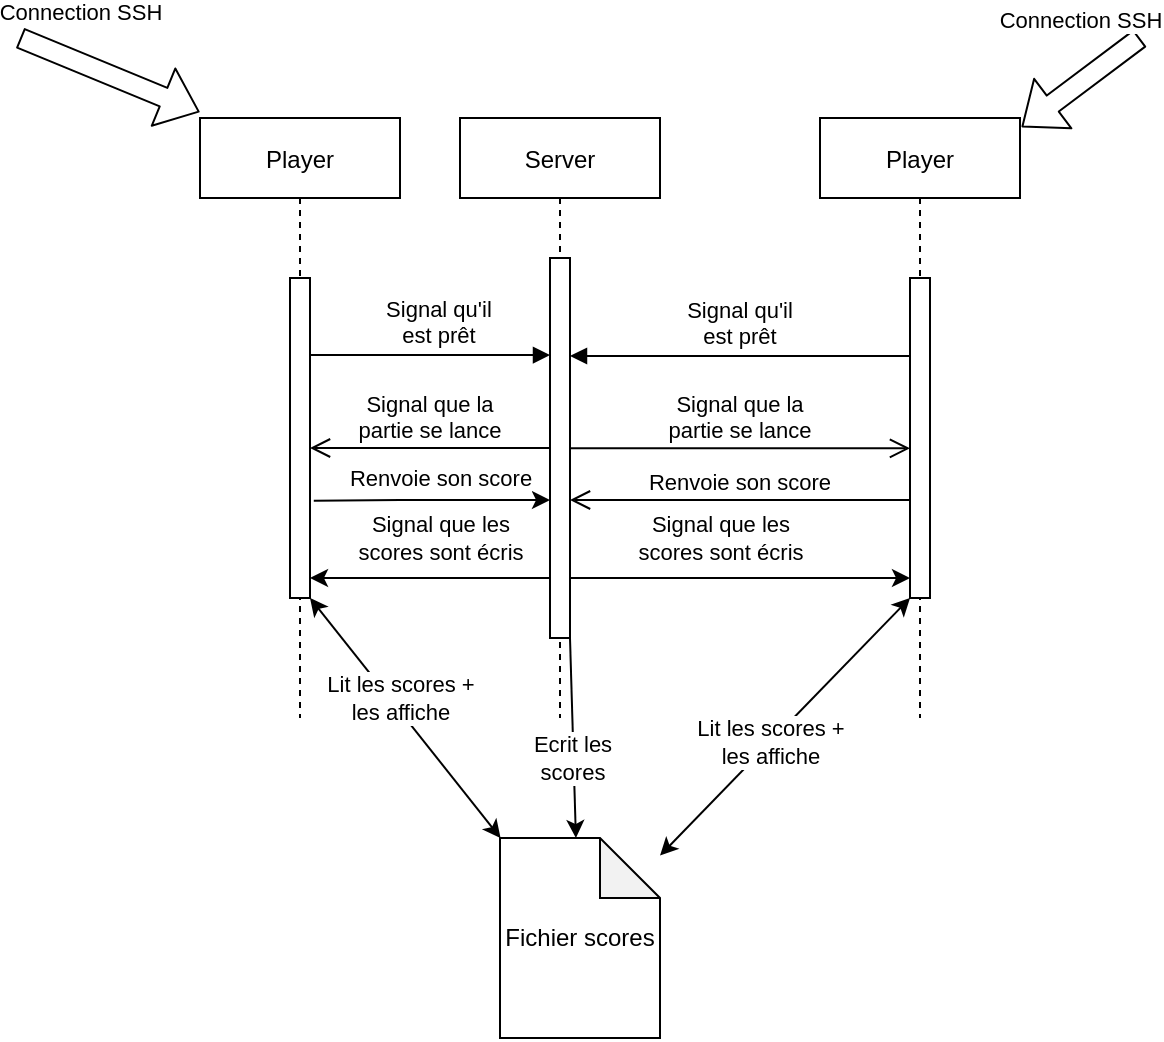 <mxfile version="13.9.2" type="device"><diagram id="kgpKYQtTHZ0yAKxKKP6v" name="Page-1"><mxGraphModel dx="1784" dy="634" grid="1" gridSize="10" guides="1" tooltips="1" connect="1" arrows="1" fold="1" page="1" pageScale="1" pageWidth="850" pageHeight="1100" math="0" shadow="0"><root><mxCell id="0"/><mxCell id="1" parent="0"/><mxCell id="3nuBFxr9cyL0pnOWT2aG-1" value="Server" style="shape=umlLifeline;perimeter=lifelinePerimeter;container=1;collapsible=0;recursiveResize=0;rounded=0;shadow=0;strokeWidth=1;" parent="1" vertex="1"><mxGeometry x="120" y="80" width="100" height="300" as="geometry"/></mxCell><mxCell id="3nuBFxr9cyL0pnOWT2aG-2" value="" style="points=[];perimeter=orthogonalPerimeter;rounded=0;shadow=0;strokeWidth=1;" parent="3nuBFxr9cyL0pnOWT2aG-1" vertex="1"><mxGeometry x="45" y="70" width="10" height="190" as="geometry"/></mxCell><mxCell id="3nuBFxr9cyL0pnOWT2aG-5" value="Player" style="shape=umlLifeline;perimeter=lifelinePerimeter;container=1;collapsible=0;recursiveResize=0;rounded=0;shadow=0;strokeWidth=1;" parent="1" vertex="1"><mxGeometry x="300" y="80" width="100" height="300" as="geometry"/></mxCell><mxCell id="3nuBFxr9cyL0pnOWT2aG-6" value="" style="points=[];perimeter=orthogonalPerimeter;rounded=0;shadow=0;strokeWidth=1;" parent="3nuBFxr9cyL0pnOWT2aG-5" vertex="1"><mxGeometry x="45" y="80" width="10" height="160" as="geometry"/></mxCell><mxCell id="3nuBFxr9cyL0pnOWT2aG-7" value="Renvoie son score" style="verticalAlign=bottom;endArrow=open;endSize=8;exitX=0;exitY=0.95;shadow=0;strokeWidth=1;" parent="1" edge="1"><mxGeometry relative="1" as="geometry"><mxPoint x="175" y="271.0" as="targetPoint"/><mxPoint x="345" y="271.0" as="sourcePoint"/></mxGeometry></mxCell><mxCell id="3nuBFxr9cyL0pnOWT2aG-9" value="Signal qu'il&#xA;est prêt&#xA;" style="verticalAlign=bottom;endArrow=block;shadow=0;strokeWidth=1;" parent="1" edge="1"><mxGeometry y="12" relative="1" as="geometry"><mxPoint x="345" y="199" as="sourcePoint"/><mxPoint x="175" y="199" as="targetPoint"/><mxPoint as="offset"/></mxGeometry></mxCell><mxCell id="3nuBFxr9cyL0pnOWT2aG-10" value="Signal que la&#xA;partie se lance" style="verticalAlign=bottom;endArrow=open;endSize=8;exitX=1;exitY=0.664;shadow=0;strokeWidth=1;exitDx=0;exitDy=0;exitPerimeter=0;" parent="1" edge="1"><mxGeometry relative="1" as="geometry"><mxPoint x="345" y="245.16" as="targetPoint"/><mxPoint x="175" y="245.16" as="sourcePoint"/></mxGeometry></mxCell><mxCell id="PRhjdXFDY6MGWN0BpS69-1" value="Player" style="shape=umlLifeline;perimeter=lifelinePerimeter;container=1;collapsible=0;recursiveResize=0;rounded=0;shadow=0;strokeWidth=1;" parent="1" vertex="1"><mxGeometry x="-10" y="80" width="100" height="300" as="geometry"/></mxCell><mxCell id="PRhjdXFDY6MGWN0BpS69-2" value="" style="points=[];perimeter=orthogonalPerimeter;rounded=0;shadow=0;strokeWidth=1;" parent="PRhjdXFDY6MGWN0BpS69-1" vertex="1"><mxGeometry x="45" y="80" width="10" height="160" as="geometry"/></mxCell><mxCell id="PRhjdXFDY6MGWN0BpS69-3" value="Fichier scores" style="shape=note;whiteSpace=wrap;html=1;backgroundOutline=1;darkOpacity=0.05;" parent="1" vertex="1"><mxGeometry x="140" y="440" width="80" height="100" as="geometry"/></mxCell><mxCell id="PRhjdXFDY6MGWN0BpS69-5" value="" style="endArrow=classic;html=1;exitX=1.19;exitY=0.952;exitDx=0;exitDy=0;exitPerimeter=0;" parent="1" edge="1"><mxGeometry width="50" height="50" relative="1" as="geometry"><mxPoint x="46.9" y="271.32" as="sourcePoint"/><mxPoint x="165" y="271" as="targetPoint"/><Array as="points"><mxPoint x="100" y="271"/></Array></mxGeometry></mxCell><mxCell id="PRhjdXFDY6MGWN0BpS69-9" value="Renvoie son score" style="edgeLabel;html=1;align=center;verticalAlign=middle;resizable=0;points=[];" parent="PRhjdXFDY6MGWN0BpS69-5" vertex="1" connectable="0"><mxGeometry x="0.121" y="-1" relative="1" as="geometry"><mxPoint x="-3.09" y="-12" as="offset"/></mxGeometry></mxCell><mxCell id="PRhjdXFDY6MGWN0BpS69-7" value="Signal qu'il&#xA;est prêt&#xA;" style="verticalAlign=bottom;endArrow=block;shadow=0;strokeWidth=1;exitX=1.048;exitY=0.241;exitDx=0;exitDy=0;exitPerimeter=0;" parent="1" source="PRhjdXFDY6MGWN0BpS69-2" target="3nuBFxr9cyL0pnOWT2aG-2" edge="1"><mxGeometry x="0.074" y="-12" relative="1" as="geometry"><mxPoint x="50" y="198" as="sourcePoint"/><mxPoint x="80" y="220.0" as="targetPoint"/><mxPoint as="offset"/></mxGeometry></mxCell><mxCell id="PRhjdXFDY6MGWN0BpS69-8" value="Signal que la&#xA;partie se lance" style="verticalAlign=bottom;endArrow=open;endSize=8;shadow=0;strokeWidth=1;" parent="1" source="3nuBFxr9cyL0pnOWT2aG-2" target="PRhjdXFDY6MGWN0BpS69-2" edge="1"><mxGeometry relative="1" as="geometry"><mxPoint x="230" y="270.0" as="targetPoint"/><mxPoint x="60" y="270.0" as="sourcePoint"/></mxGeometry></mxCell><mxCell id="PRhjdXFDY6MGWN0BpS69-10" value="" style="endArrow=classic;html=1;" parent="1" edge="1"><mxGeometry width="50" height="50" relative="1" as="geometry"><mxPoint x="175" y="310" as="sourcePoint"/><mxPoint x="345" y="310" as="targetPoint"/></mxGeometry></mxCell><mxCell id="PRhjdXFDY6MGWN0BpS69-12" value="&lt;div&gt;Signal que les&lt;/div&gt;&lt;div&gt;scores sont écris&lt;/div&gt;" style="edgeLabel;html=1;align=center;verticalAlign=middle;resizable=0;points=[];" parent="PRhjdXFDY6MGWN0BpS69-10" vertex="1" connectable="0"><mxGeometry x="-0.899" y="-1" relative="1" as="geometry"><mxPoint x="66.43" y="-21" as="offset"/></mxGeometry></mxCell><mxCell id="PRhjdXFDY6MGWN0BpS69-11" value="" style="endArrow=classic;html=1;" parent="1" edge="1"><mxGeometry width="50" height="50" relative="1" as="geometry"><mxPoint x="165" y="310" as="sourcePoint"/><mxPoint x="45" y="310" as="targetPoint"/></mxGeometry></mxCell><mxCell id="PRhjdXFDY6MGWN0BpS69-13" value="&lt;div&gt;Signal que les&lt;/div&gt;&lt;div&gt;scores sont écris&lt;/div&gt;" style="edgeLabel;html=1;align=center;verticalAlign=middle;resizable=0;points=[];" parent="PRhjdXFDY6MGWN0BpS69-11" vertex="1" connectable="0"><mxGeometry x="0.167" relative="1" as="geometry"><mxPoint x="15" y="-20" as="offset"/></mxGeometry></mxCell><mxCell id="PRhjdXFDY6MGWN0BpS69-14" value="" style="endArrow=classic;startArrow=classic;html=1;" parent="1" source="PRhjdXFDY6MGWN0BpS69-3" target="3nuBFxr9cyL0pnOWT2aG-6" edge="1"><mxGeometry width="50" height="50" relative="1" as="geometry"><mxPoint x="190" y="360" as="sourcePoint"/><mxPoint x="240" y="310" as="targetPoint"/></mxGeometry></mxCell><mxCell id="PRhjdXFDY6MGWN0BpS69-17" value="&lt;div&gt;Lit les scores +&lt;/div&gt;&lt;div&gt;les affiche&lt;br&gt;&lt;/div&gt;" style="edgeLabel;html=1;align=center;verticalAlign=middle;resizable=0;points=[];" parent="PRhjdXFDY6MGWN0BpS69-14" vertex="1" connectable="0"><mxGeometry x="-0.122" y="1" relative="1" as="geometry"><mxPoint as="offset"/></mxGeometry></mxCell><mxCell id="PRhjdXFDY6MGWN0BpS69-15" value="" style="endArrow=classic;startArrow=classic;html=1;" parent="1" source="PRhjdXFDY6MGWN0BpS69-3" target="PRhjdXFDY6MGWN0BpS69-2" edge="1"><mxGeometry width="50" height="50" relative="1" as="geometry"><mxPoint x="190" y="360" as="sourcePoint"/><mxPoint x="240" y="310" as="targetPoint"/></mxGeometry></mxCell><mxCell id="PRhjdXFDY6MGWN0BpS69-16" value="&lt;div&gt;Lit les scores +&lt;/div&gt;&lt;div&gt;les affiche&lt;/div&gt;" style="edgeLabel;html=1;align=center;verticalAlign=middle;resizable=0;points=[];" parent="PRhjdXFDY6MGWN0BpS69-15" vertex="1" connectable="0"><mxGeometry x="-0.355" y="1" relative="1" as="geometry"><mxPoint x="-18.71" y="-31.84" as="offset"/></mxGeometry></mxCell><mxCell id="PRhjdXFDY6MGWN0BpS69-20" value="" style="endArrow=classic;html=1;" parent="1" source="3nuBFxr9cyL0pnOWT2aG-2" target="PRhjdXFDY6MGWN0BpS69-3" edge="1"><mxGeometry width="50" height="50" relative="1" as="geometry"><mxPoint x="170" y="400" as="sourcePoint"/><mxPoint x="220" y="350" as="targetPoint"/></mxGeometry></mxCell><mxCell id="PRhjdXFDY6MGWN0BpS69-21" value="&lt;div&gt;Ecrit les&lt;/div&gt;&lt;div&gt;scores&lt;br&gt;&lt;/div&gt;" style="edgeLabel;html=1;align=center;verticalAlign=middle;resizable=0;points=[];" parent="PRhjdXFDY6MGWN0BpS69-20" vertex="1" connectable="0"><mxGeometry x="0.188" y="-1" relative="1" as="geometry"><mxPoint as="offset"/></mxGeometry></mxCell><mxCell id="Y_1CAOlewjWhghUAvHzQ-2" value="" style="shape=flexArrow;endArrow=classic;html=1;entryX=-0.002;entryY=-0.01;entryDx=0;entryDy=0;entryPerimeter=0;" edge="1" parent="1" target="PRhjdXFDY6MGWN0BpS69-1"><mxGeometry width="50" height="50" relative="1" as="geometry"><mxPoint x="-100" y="40" as="sourcePoint"/><mxPoint x="-20" y="80" as="targetPoint"/></mxGeometry></mxCell><mxCell id="Y_1CAOlewjWhghUAvHzQ-3" value="Connection SSH" style="edgeLabel;html=1;align=center;verticalAlign=middle;resizable=0;points=[];" vertex="1" connectable="0" parent="Y_1CAOlewjWhghUAvHzQ-2"><mxGeometry x="-0.406" y="1" relative="1" as="geometry"><mxPoint x="2.84" y="-23.11" as="offset"/></mxGeometry></mxCell><mxCell id="Y_1CAOlewjWhghUAvHzQ-4" value="" style="shape=flexArrow;endArrow=classic;html=1;entryX=1.008;entryY=0.015;entryDx=0;entryDy=0;entryPerimeter=0;" edge="1" parent="1" target="3nuBFxr9cyL0pnOWT2aG-5"><mxGeometry width="50" height="50" relative="1" as="geometry"><mxPoint x="460" y="40" as="sourcePoint"/><mxPoint x="40" y="270" as="targetPoint"/></mxGeometry></mxCell><mxCell id="Y_1CAOlewjWhghUAvHzQ-5" value="&lt;div&gt;Connection SSH&lt;/div&gt;" style="edgeLabel;html=1;align=center;verticalAlign=middle;resizable=0;points=[];" vertex="1" connectable="0" parent="Y_1CAOlewjWhghUAvHzQ-4"><mxGeometry x="-0.451" y="-3" relative="1" as="geometry"><mxPoint x="-12.21" y="-19.62" as="offset"/></mxGeometry></mxCell></root></mxGraphModel></diagram></mxfile>